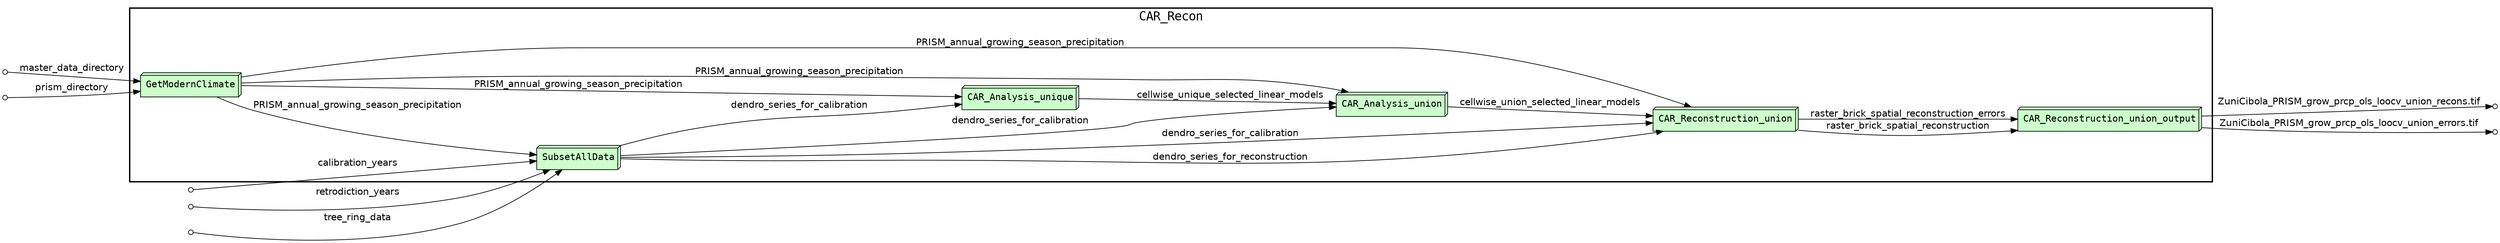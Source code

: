 digraph Workflow {
rankdir=LR

/* Use serif font for process labels and sans serif font for data labels */
graph[fontname=Courier]
edge[fontname=Helvetica]
node[fontname=Courier]

/* Set node style for input and output ports */
node[shape=circle style="filled" fillcolor="#FFFFFF" peripheries=1 label="" width=0.1]

/* Nodes representing workflow input ports */
node1
node2
node3
node4
node5

/* Nodes representing workflow output ports */
node6
node7

/* Start of cluster for drawing box around programs in workflow */
subgraph cluster0 {
label="CAR_Recon"
penwidth=2
fontsize=18
subgraph cluster1 {
label=""
color="white"

/* Set node style for programs in workflow */
node[shape=box3d style="filled" fillcolor="#CCFFCC" peripheries=1 label="" width=0.1]

/* Nodes representing programs in workflow */
node8 [label="GetModernClimate"]
node9 [label="SubsetAllData"]
node10 [label="CAR_Analysis_unique"]
node11 [label="CAR_Analysis_union"]
node12 [label="CAR_Reconstruction_union"]
node13 [label="CAR_Reconstruction_union_output"]

/* Set node style for subworkflows in workflow */
node[shape=box style="filled" fillcolor="#CCFFCC" peripheries=2 label="" width=0.1]

/* Nodes representing subworkflows in workflow */

/* End of cluster for drawing box around programs in workflow */
}}

/* Directed edges for each channel in workflow */
node13 -> node6 [label="ZuniCibola_PRISM_grow_prcp_ols_loocv_union_recons.tif"]
node13 -> node7 [label="ZuniCibola_PRISM_grow_prcp_ols_loocv_union_errors.tif"]
node1 -> node8 [label="master_data_directory"]
node2 -> node8 [label="prism_directory"]
node8 -> node9 [label="PRISM_annual_growing_season_precipitation"]
node8 -> node10 [label="PRISM_annual_growing_season_precipitation"]
node8 -> node11 [label="PRISM_annual_growing_season_precipitation"]
node8 -> node12 [label="PRISM_annual_growing_season_precipitation"]
node5 -> node9 [label="tree_ring_data"]
node3 -> node9 [label="calibration_years"]
node4 -> node9 [label="retrodiction_years"]
node9 -> node10 [label="dendro_series_for_calibration"]
node9 -> node11 [label="dendro_series_for_calibration"]
node9 -> node12 [label="dendro_series_for_calibration"]
node10 -> node11 [label="cellwise_unique_selected_linear_models"]
node11 -> node12 [label="cellwise_union_selected_linear_models"]
node9 -> node12 [label="dendro_series_for_reconstruction"]
node12 -> node13 [label="raster_brick_spatial_reconstruction"]
node12 -> node13 [label="raster_brick_spatial_reconstruction_errors"]
}
